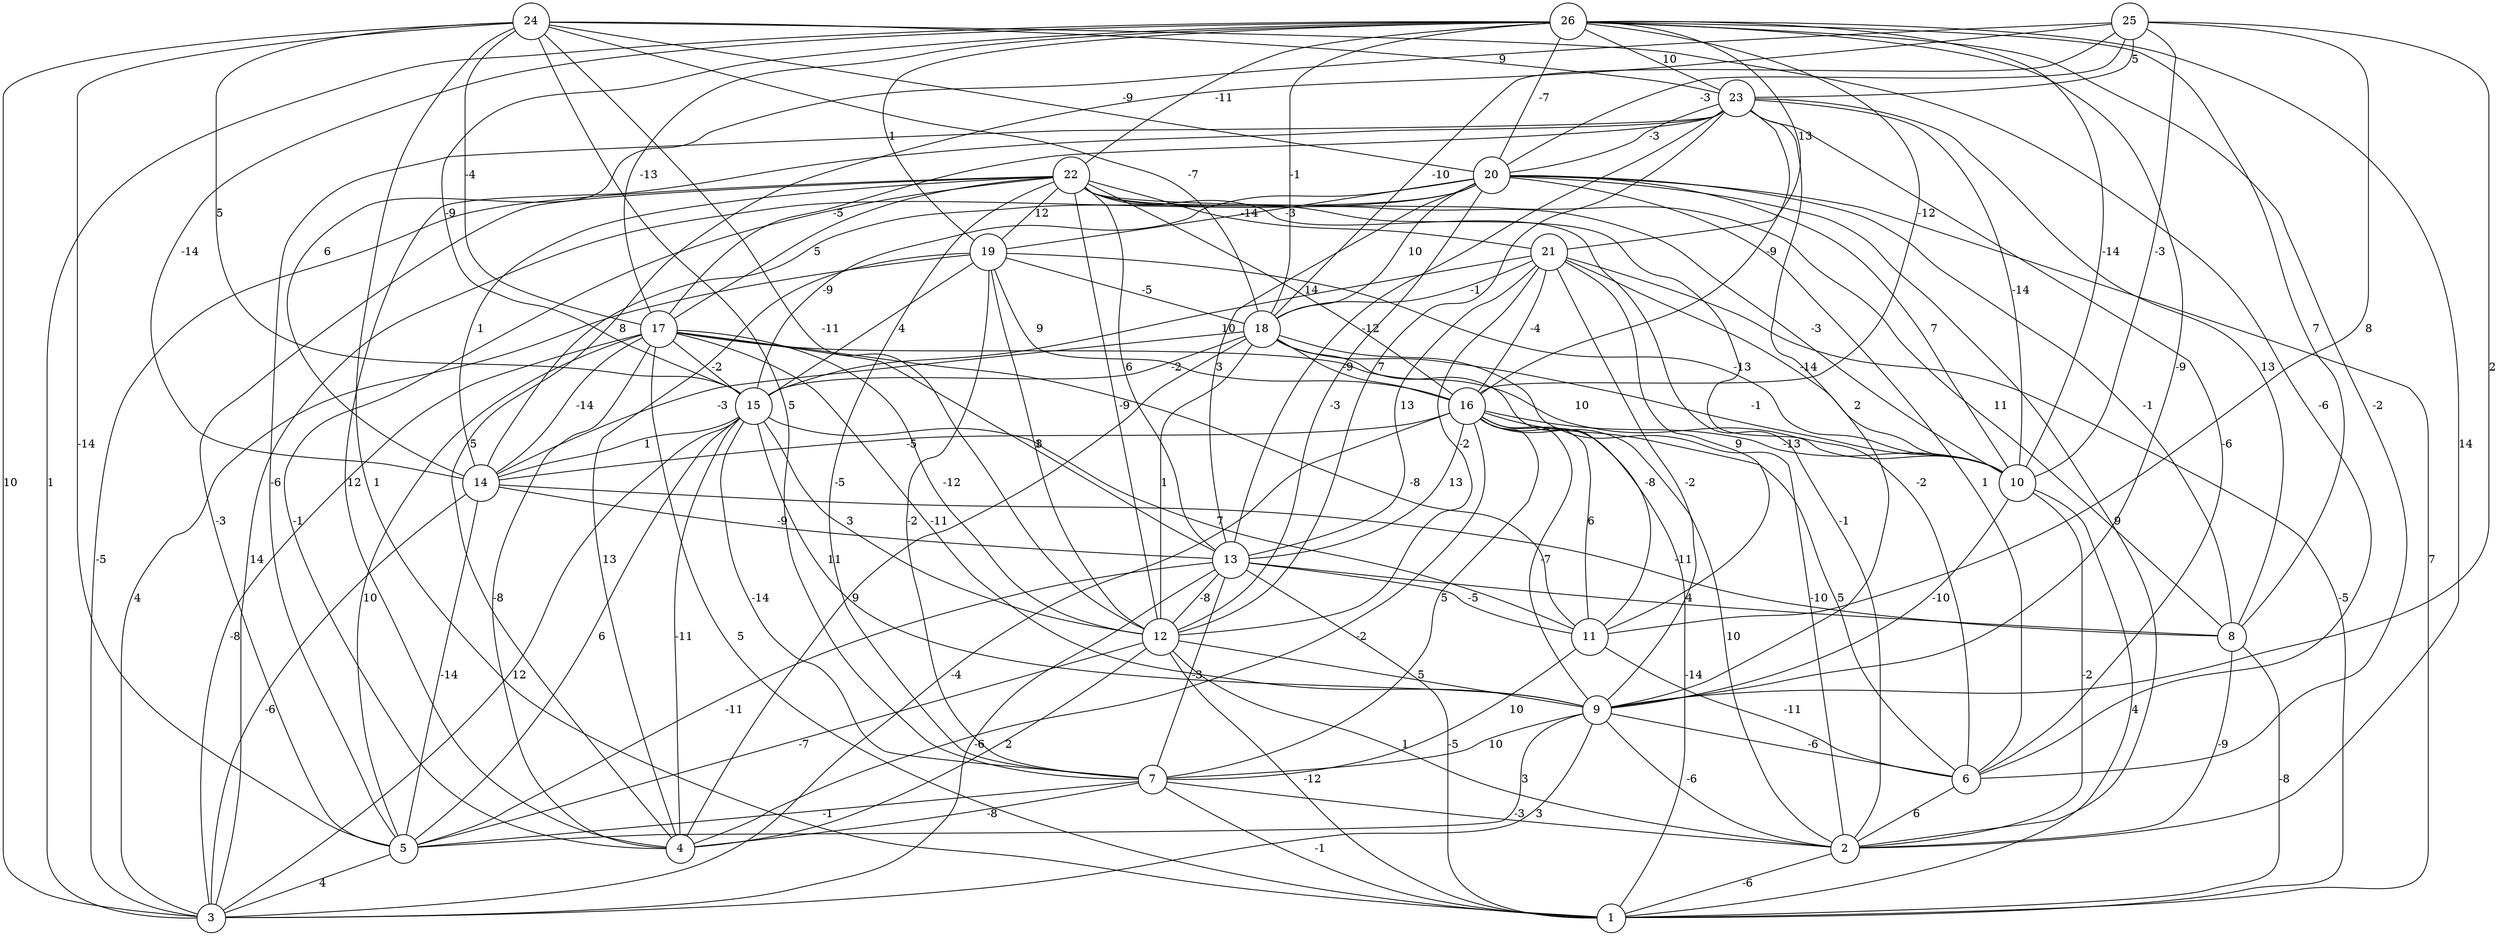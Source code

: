 graph { 
	 fontname="Helvetica,Arial,sans-serif" 
	 node [shape = circle]; 
	 26 -- 2 [label = "14"];
	 26 -- 3 [label = "1"];
	 26 -- 6 [label = "-2"];
	 26 -- 8 [label = "7"];
	 26 -- 9 [label = "-9"];
	 26 -- 10 [label = "-14"];
	 26 -- 14 [label = "-14"];
	 26 -- 15 [label = "-9"];
	 26 -- 16 [label = "-12"];
	 26 -- 17 [label = "-13"];
	 26 -- 18 [label = "-1"];
	 26 -- 19 [label = "1"];
	 26 -- 20 [label = "-7"];
	 26 -- 21 [label = "13"];
	 26 -- 22 [label = "-11"];
	 26 -- 23 [label = "10"];
	 25 -- 4 [label = "5"];
	 25 -- 9 [label = "2"];
	 25 -- 10 [label = "-3"];
	 25 -- 11 [label = "8"];
	 25 -- 14 [label = "6"];
	 25 -- 18 [label = "-10"];
	 25 -- 20 [label = "-3"];
	 25 -- 23 [label = "5"];
	 24 -- 1 [label = "1"];
	 24 -- 3 [label = "10"];
	 24 -- 5 [label = "-14"];
	 24 -- 6 [label = "-6"];
	 24 -- 7 [label = "5"];
	 24 -- 12 [label = "-11"];
	 24 -- 15 [label = "5"];
	 24 -- 17 [label = "-4"];
	 24 -- 18 [label = "-7"];
	 24 -- 20 [label = "-9"];
	 24 -- 23 [label = "9"];
	 23 -- 4 [label = "12"];
	 23 -- 5 [label = "-6"];
	 23 -- 6 [label = "-6"];
	 23 -- 8 [label = "13"];
	 23 -- 9 [label = "2"];
	 23 -- 10 [label = "-14"];
	 23 -- 12 [label = "7"];
	 23 -- 13 [label = "-12"];
	 23 -- 16 [label = "-9"];
	 23 -- 17 [label = "-5"];
	 23 -- 20 [label = "-3"];
	 22 -- 2 [label = "-1"];
	 22 -- 3 [label = "-5"];
	 22 -- 4 [label = "-1"];
	 22 -- 5 [label = "-3"];
	 22 -- 6 [label = "-2"];
	 22 -- 7 [label = "-5"];
	 22 -- 8 [label = "11"];
	 22 -- 10 [label = "-3"];
	 22 -- 12 [label = "-9"];
	 22 -- 13 [label = "6"];
	 22 -- 14 [label = "1"];
	 22 -- 16 [label = "14"];
	 22 -- 17 [label = "5"];
	 22 -- 19 [label = "12"];
	 22 -- 21 [label = "-14"];
	 21 -- 1 [label = "-5"];
	 21 -- 9 [label = "-2"];
	 21 -- 10 [label = "-14"];
	 21 -- 11 [label = "9"];
	 21 -- 12 [label = "-2"];
	 21 -- 13 [label = "13"];
	 21 -- 15 [label = "10"];
	 21 -- 16 [label = "-4"];
	 21 -- 18 [label = "-1"];
	 20 -- 1 [label = "7"];
	 20 -- 2 [label = "9"];
	 20 -- 3 [label = "14"];
	 20 -- 6 [label = "1"];
	 20 -- 8 [label = "-1"];
	 20 -- 10 [label = "7"];
	 20 -- 12 [label = "-3"];
	 20 -- 13 [label = "3"];
	 20 -- 14 [label = "8"];
	 20 -- 15 [label = "-9"];
	 20 -- 18 [label = "10"];
	 20 -- 19 [label = "-3"];
	 19 -- 3 [label = "4"];
	 19 -- 4 [label = "13"];
	 19 -- 7 [label = "-2"];
	 19 -- 10 [label = "-13"];
	 19 -- 12 [label = "3"];
	 19 -- 15 [label = "4"];
	 19 -- 16 [label = "9"];
	 19 -- 18 [label = "-5"];
	 18 -- 2 [label = "-10"];
	 18 -- 4 [label = "9"];
	 18 -- 10 [label = "-1"];
	 18 -- 11 [label = "-8"];
	 18 -- 12 [label = "1"];
	 18 -- 14 [label = "-3"];
	 18 -- 15 [label = "-2"];
	 18 -- 16 [label = "-9"];
	 17 -- 1 [label = "5"];
	 17 -- 3 [label = "-8"];
	 17 -- 4 [label = "-8"];
	 17 -- 5 [label = "10"];
	 17 -- 9 [label = "-11"];
	 17 -- 10 [label = "10"];
	 17 -- 11 [label = "-8"];
	 17 -- 12 [label = "-12"];
	 17 -- 13 [label = "1"];
	 17 -- 14 [label = "-14"];
	 17 -- 15 [label = "-2"];
	 16 -- 1 [label = "-14"];
	 16 -- 2 [label = "10"];
	 16 -- 3 [label = "-4"];
	 16 -- 4 [label = "-2"];
	 16 -- 6 [label = "5"];
	 16 -- 7 [label = "5"];
	 16 -- 9 [label = "-7"];
	 16 -- 10 [label = "-13"];
	 16 -- 11 [label = "6"];
	 16 -- 13 [label = "13"];
	 16 -- 14 [label = "-5"];
	 15 -- 3 [label = "12"];
	 15 -- 4 [label = "-11"];
	 15 -- 5 [label = "6"];
	 15 -- 7 [label = "-14"];
	 15 -- 9 [label = "11"];
	 15 -- 11 [label = "7"];
	 15 -- 12 [label = "3"];
	 15 -- 14 [label = "1"];
	 14 -- 3 [label = "-6"];
	 14 -- 5 [label = "-14"];
	 14 -- 8 [label = "-11"];
	 14 -- 13 [label = "-9"];
	 13 -- 1 [label = "-5"];
	 13 -- 3 [label = "-6"];
	 13 -- 5 [label = "-11"];
	 13 -- 7 [label = "-3"];
	 13 -- 8 [label = "4"];
	 13 -- 11 [label = "-5"];
	 13 -- 12 [label = "-8"];
	 12 -- 1 [label = "-12"];
	 12 -- 2 [label = "1"];
	 12 -- 4 [label = "2"];
	 12 -- 5 [label = "-7"];
	 12 -- 9 [label = "5"];
	 11 -- 6 [label = "-11"];
	 11 -- 7 [label = "10"];
	 10 -- 1 [label = "4"];
	 10 -- 2 [label = "-2"];
	 10 -- 9 [label = "-10"];
	 9 -- 2 [label = "-6"];
	 9 -- 3 [label = "3"];
	 9 -- 5 [label = "3"];
	 9 -- 6 [label = "-6"];
	 9 -- 7 [label = "10"];
	 8 -- 1 [label = "-8"];
	 8 -- 2 [label = "-9"];
	 7 -- 1 [label = "-1"];
	 7 -- 2 [label = "-3"];
	 7 -- 4 [label = "-8"];
	 7 -- 5 [label = "-1"];
	 6 -- 2 [label = "6"];
	 5 -- 3 [label = "4"];
	 2 -- 1 [label = "-6"];
	 1;
	 2;
	 3;
	 4;
	 5;
	 6;
	 7;
	 8;
	 9;
	 10;
	 11;
	 12;
	 13;
	 14;
	 15;
	 16;
	 17;
	 18;
	 19;
	 20;
	 21;
	 22;
	 23;
	 24;
	 25;
	 26;
}
